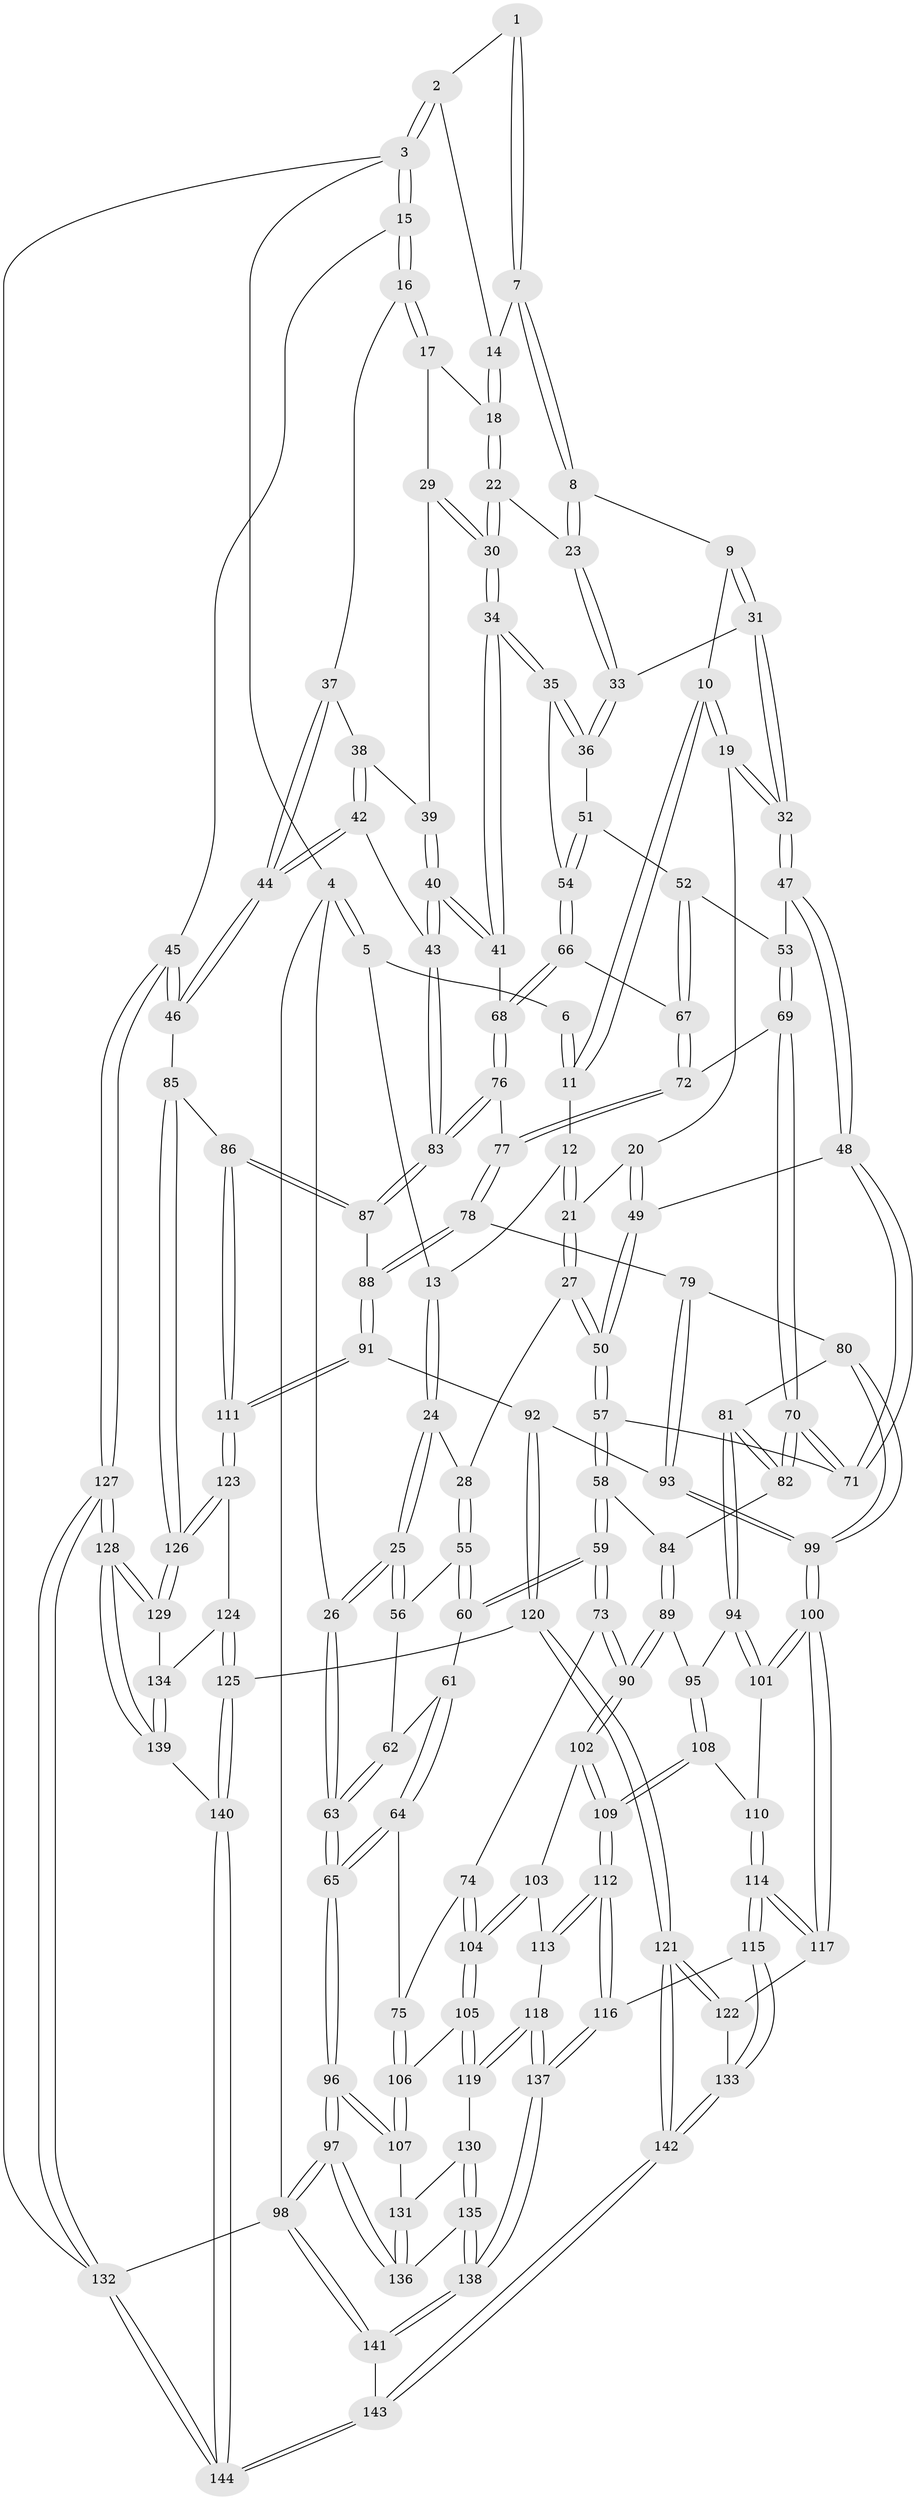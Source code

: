 // Generated by graph-tools (version 1.1) at 2025/03/03/09/25 03:03:14]
// undirected, 144 vertices, 357 edges
graph export_dot {
graph [start="1"]
  node [color=gray90,style=filled];
  1 [pos="+0.5782333867579686+0"];
  2 [pos="+1+0"];
  3 [pos="+1+0"];
  4 [pos="+0+0"];
  5 [pos="+0.03591407601247837+0"];
  6 [pos="+0.3398601685618859+0"];
  7 [pos="+0.6198282703008365+0.08037049259364201"];
  8 [pos="+0.6104639170221762+0.10879886592470905"];
  9 [pos="+0.5588518152898588+0.13166789921194463"];
  10 [pos="+0.4642764318375981+0.12411339289400426"];
  11 [pos="+0.37918705588054635+0.03689855363401295"];
  12 [pos="+0.3239313051607113+0.11597607462961933"];
  13 [pos="+0.18917646738679803+0.12199456871978276"];
  14 [pos="+0.8367990137182606+0.04985017211530431"];
  15 [pos="+1+0.07916708248260905"];
  16 [pos="+0.976836474734207+0.20220452965038258"];
  17 [pos="+0.86345319588322+0.16308136428701928"];
  18 [pos="+0.8364304736897727+0.13117863642759753"];
  19 [pos="+0.4067171550223445+0.22592039430698993"];
  20 [pos="+0.367837255170413+0.23552912286081323"];
  21 [pos="+0.3301522695996123+0.23000004017426584"];
  22 [pos="+0.7515259943103216+0.18962177256287052"];
  23 [pos="+0.6377170503665242+0.14535610616489325"];
  24 [pos="+0.17538093198130603+0.21884118814367165"];
  25 [pos="+0+0"];
  26 [pos="+0+0"];
  27 [pos="+0.2571293232981596+0.26837546984315863"];
  28 [pos="+0.1846978847280425+0.2624096627038089"];
  29 [pos="+0.849918916955204+0.23675757467120076"];
  30 [pos="+0.7637709367855399+0.29965360173822453"];
  31 [pos="+0.5202023522880111+0.2755903504087467"];
  32 [pos="+0.5013704148557335+0.2956016173026987"];
  33 [pos="+0.6436805629707396+0.27357923991946487"];
  34 [pos="+0.7571717265223628+0.32326692535703483"];
  35 [pos="+0.7264679953593777+0.3184918278838765"];
  36 [pos="+0.6566026186177185+0.2931080349939007"];
  37 [pos="+0.9404482754665751+0.2581364012558436"];
  38 [pos="+0.9289320151171092+0.2619093377890271"];
  39 [pos="+0.8873847209812598+0.2711007025092285"];
  40 [pos="+0.8229350863161303+0.40902233270861615"];
  41 [pos="+0.8075758963620208+0.402354800291002"];
  42 [pos="+0.849591680124543+0.42803115124132846"];
  43 [pos="+0.8490438189810292+0.42782590547942767"];
  44 [pos="+0.9751158119296074+0.47986303915691647"];
  45 [pos="+1+0.5563779882652892"];
  46 [pos="+1+0.5580498053989172"];
  47 [pos="+0.49937653687119793+0.3431236856884792"];
  48 [pos="+0.44079850522033365+0.3723486732248049"];
  49 [pos="+0.3989724978435186+0.3639432698277126"];
  50 [pos="+0.3288378715049519+0.3864604808253231"];
  51 [pos="+0.608621391685638+0.34932090872423205"];
  52 [pos="+0.5738389878761766+0.3616262882609761"];
  53 [pos="+0.5111492274435723+0.352924518554488"];
  54 [pos="+0.6456399793568979+0.3947098875359722"];
  55 [pos="+0.18248001308704279+0.2648754370996766"];
  56 [pos="+0.06621569569317268+0.2653731954391241"];
  57 [pos="+0.30002020295216575+0.46597844422526835"];
  58 [pos="+0.2827049030162438+0.4861919126995466"];
  59 [pos="+0.1733036224008066+0.49754698310213163"];
  60 [pos="+0.1614190713203615+0.3424986220224722"];
  61 [pos="+0.08051015939554088+0.35683983989619017"];
  62 [pos="+0.005373344162855524+0.340767268507115"];
  63 [pos="+0+0.4468710190335705"];
  64 [pos="+0+0.5336103830102704"];
  65 [pos="+0+0.5132596206638277"];
  66 [pos="+0.6467554793818743+0.41024434423712947"];
  67 [pos="+0.6091097217805879+0.4391591789404575"];
  68 [pos="+0.7320761819032738+0.44402660225037627"];
  69 [pos="+0.5360854142561144+0.46939374021631214"];
  70 [pos="+0.4792207689486465+0.5236289843955463"];
  71 [pos="+0.4342130974256298+0.46054518741651246"];
  72 [pos="+0.5980601819477865+0.4707621261276511"];
  73 [pos="+0.1707116059821267+0.5001072703671876"];
  74 [pos="+0+0.5355561298505213"];
  75 [pos="+0+0.535099975712515"];
  76 [pos="+0.685000534255538+0.5011202581204438"];
  77 [pos="+0.643688610909634+0.5186327243108878"];
  78 [pos="+0.627852414701799+0.5751012958918819"];
  79 [pos="+0.6141535179449235+0.5840671088934716"];
  80 [pos="+0.48913587656213203+0.5925730911120606"];
  81 [pos="+0.47690965591778645+0.5844373650607815"];
  82 [pos="+0.4721658243408821+0.5675224496669302"];
  83 [pos="+0.7566772684109516+0.5732224326694966"];
  84 [pos="+0.3097452704582368+0.5173895016621604"];
  85 [pos="+0.9212289904956208+0.6794694045029662"];
  86 [pos="+0.9067805897958017+0.6819880084054667"];
  87 [pos="+0.7591915044408466+0.6478203471984801"];
  88 [pos="+0.7483871624455257+0.6513283288811833"];
  89 [pos="+0.3338630596282894+0.6518274180630976"];
  90 [pos="+0.20996346323988352+0.6628261373700742"];
  91 [pos="+0.6949623729380163+0.7130537224351358"];
  92 [pos="+0.6604384316721541+0.7395477149064651"];
  93 [pos="+0.6126687578357046+0.7305594958446983"];
  94 [pos="+0.3924703430159129+0.6532389206136884"];
  95 [pos="+0.354897924171905+0.6643725381980754"];
  96 [pos="+0+0.8072724491353893"];
  97 [pos="+0+1"];
  98 [pos="+0+1"];
  99 [pos="+0.5451421522189498+0.7466384606316546"];
  100 [pos="+0.5244131156150976+0.7726108358956174"];
  101 [pos="+0.4552190208175914+0.7376444847683594"];
  102 [pos="+0.206300248442211+0.6705945069731547"];
  103 [pos="+0.18111957512868634+0.6993684709366068"];
  104 [pos="+0.10719353038917762+0.7210944767457014"];
  105 [pos="+0.08118317785541848+0.7646293125046083"];
  106 [pos="+0.03527686137092402+0.7709209343830341"];
  107 [pos="+0+0.8050231396200195"];
  108 [pos="+0.3490952891061963+0.7244962851606248"];
  109 [pos="+0.3053747102267915+0.767762183124751"];
  110 [pos="+0.3822984832528063+0.7543646292719041"];
  111 [pos="+0.8018399534531735+0.7984340379867366"];
  112 [pos="+0.27704617429482503+0.8556416495801712"];
  113 [pos="+0.20320671215706912+0.7559145123714178"];
  114 [pos="+0.406666126113997+0.8344628043176103"];
  115 [pos="+0.400948457468655+0.8404030894271857"];
  116 [pos="+0.2789997650289+0.8767815395964051"];
  117 [pos="+0.517551870392037+0.7982023944037819"];
  118 [pos="+0.1256334956758225+0.8579016753507713"];
  119 [pos="+0.1224713159315387+0.8563344767461826"];
  120 [pos="+0.7139323548868458+0.8849556142566931"];
  121 [pos="+0.6100988516226543+0.9275658723080673"];
  122 [pos="+0.517670093698217+0.7985108900270199"];
  123 [pos="+0.7888206968972643+0.8235272073055337"];
  124 [pos="+0.7763615590457705+0.8431678302122756"];
  125 [pos="+0.7167654359626764+0.8856277671720205"];
  126 [pos="+0.925628206560999+0.8497535751002785"];
  127 [pos="+1+0.9968786390645762"];
  128 [pos="+1+0.9695084400161593"];
  129 [pos="+0.9287719319751587+0.8794594633889891"];
  130 [pos="+0.08199442705217705+0.8783143189342374"];
  131 [pos="+0.05402533934025431+0.8815775940711131"];
  132 [pos="+1+1"];
  133 [pos="+0.4549336868009121+0.958363501852514"];
  134 [pos="+0.9117245010406763+0.895399675134276"];
  135 [pos="+0.06641367440013421+0.9541104860364343"];
  136 [pos="+0.011984473026810346+0.9493229845428507"];
  137 [pos="+0.24496700100920984+0.9429115067558083"];
  138 [pos="+0.25867952056286464+1"];
  139 [pos="+0.8710887066388907+0.9805224133681507"];
  140 [pos="+0.8268785655341088+1"];
  141 [pos="+0.28193022946047586+1"];
  142 [pos="+0.4744923420874345+1"];
  143 [pos="+0.4647132103461015+1"];
  144 [pos="+0.826950296138301+1"];
  1 -- 2;
  1 -- 7;
  1 -- 7;
  2 -- 3;
  2 -- 3;
  2 -- 14;
  3 -- 4;
  3 -- 15;
  3 -- 15;
  3 -- 132;
  4 -- 5;
  4 -- 5;
  4 -- 26;
  4 -- 98;
  5 -- 6;
  5 -- 13;
  6 -- 11;
  6 -- 11;
  7 -- 8;
  7 -- 8;
  7 -- 14;
  8 -- 9;
  8 -- 23;
  8 -- 23;
  9 -- 10;
  9 -- 31;
  9 -- 31;
  10 -- 11;
  10 -- 11;
  10 -- 19;
  10 -- 19;
  11 -- 12;
  12 -- 13;
  12 -- 21;
  12 -- 21;
  13 -- 24;
  13 -- 24;
  14 -- 18;
  14 -- 18;
  15 -- 16;
  15 -- 16;
  15 -- 45;
  16 -- 17;
  16 -- 17;
  16 -- 37;
  17 -- 18;
  17 -- 29;
  18 -- 22;
  18 -- 22;
  19 -- 20;
  19 -- 32;
  19 -- 32;
  20 -- 21;
  20 -- 49;
  20 -- 49;
  21 -- 27;
  21 -- 27;
  22 -- 23;
  22 -- 30;
  22 -- 30;
  23 -- 33;
  23 -- 33;
  24 -- 25;
  24 -- 25;
  24 -- 28;
  25 -- 26;
  25 -- 26;
  25 -- 56;
  25 -- 56;
  26 -- 63;
  26 -- 63;
  27 -- 28;
  27 -- 50;
  27 -- 50;
  28 -- 55;
  28 -- 55;
  29 -- 30;
  29 -- 30;
  29 -- 39;
  30 -- 34;
  30 -- 34;
  31 -- 32;
  31 -- 32;
  31 -- 33;
  32 -- 47;
  32 -- 47;
  33 -- 36;
  33 -- 36;
  34 -- 35;
  34 -- 35;
  34 -- 41;
  34 -- 41;
  35 -- 36;
  35 -- 36;
  35 -- 54;
  36 -- 51;
  37 -- 38;
  37 -- 44;
  37 -- 44;
  38 -- 39;
  38 -- 42;
  38 -- 42;
  39 -- 40;
  39 -- 40;
  40 -- 41;
  40 -- 41;
  40 -- 43;
  40 -- 43;
  41 -- 68;
  42 -- 43;
  42 -- 44;
  42 -- 44;
  43 -- 83;
  43 -- 83;
  44 -- 46;
  44 -- 46;
  45 -- 46;
  45 -- 46;
  45 -- 127;
  45 -- 127;
  46 -- 85;
  47 -- 48;
  47 -- 48;
  47 -- 53;
  48 -- 49;
  48 -- 71;
  48 -- 71;
  49 -- 50;
  49 -- 50;
  50 -- 57;
  50 -- 57;
  51 -- 52;
  51 -- 54;
  51 -- 54;
  52 -- 53;
  52 -- 67;
  52 -- 67;
  53 -- 69;
  53 -- 69;
  54 -- 66;
  54 -- 66;
  55 -- 56;
  55 -- 60;
  55 -- 60;
  56 -- 62;
  57 -- 58;
  57 -- 58;
  57 -- 71;
  58 -- 59;
  58 -- 59;
  58 -- 84;
  59 -- 60;
  59 -- 60;
  59 -- 73;
  59 -- 73;
  60 -- 61;
  61 -- 62;
  61 -- 64;
  61 -- 64;
  62 -- 63;
  62 -- 63;
  63 -- 65;
  63 -- 65;
  64 -- 65;
  64 -- 65;
  64 -- 75;
  65 -- 96;
  65 -- 96;
  66 -- 67;
  66 -- 68;
  66 -- 68;
  67 -- 72;
  67 -- 72;
  68 -- 76;
  68 -- 76;
  69 -- 70;
  69 -- 70;
  69 -- 72;
  70 -- 71;
  70 -- 71;
  70 -- 82;
  70 -- 82;
  72 -- 77;
  72 -- 77;
  73 -- 74;
  73 -- 90;
  73 -- 90;
  74 -- 75;
  74 -- 104;
  74 -- 104;
  75 -- 106;
  75 -- 106;
  76 -- 77;
  76 -- 83;
  76 -- 83;
  77 -- 78;
  77 -- 78;
  78 -- 79;
  78 -- 88;
  78 -- 88;
  79 -- 80;
  79 -- 93;
  79 -- 93;
  80 -- 81;
  80 -- 99;
  80 -- 99;
  81 -- 82;
  81 -- 82;
  81 -- 94;
  81 -- 94;
  82 -- 84;
  83 -- 87;
  83 -- 87;
  84 -- 89;
  84 -- 89;
  85 -- 86;
  85 -- 126;
  85 -- 126;
  86 -- 87;
  86 -- 87;
  86 -- 111;
  86 -- 111;
  87 -- 88;
  88 -- 91;
  88 -- 91;
  89 -- 90;
  89 -- 90;
  89 -- 95;
  90 -- 102;
  90 -- 102;
  91 -- 92;
  91 -- 111;
  91 -- 111;
  92 -- 93;
  92 -- 120;
  92 -- 120;
  93 -- 99;
  93 -- 99;
  94 -- 95;
  94 -- 101;
  94 -- 101;
  95 -- 108;
  95 -- 108;
  96 -- 97;
  96 -- 97;
  96 -- 107;
  96 -- 107;
  97 -- 98;
  97 -- 98;
  97 -- 136;
  97 -- 136;
  98 -- 141;
  98 -- 141;
  98 -- 132;
  99 -- 100;
  99 -- 100;
  100 -- 101;
  100 -- 101;
  100 -- 117;
  100 -- 117;
  101 -- 110;
  102 -- 103;
  102 -- 109;
  102 -- 109;
  103 -- 104;
  103 -- 104;
  103 -- 113;
  104 -- 105;
  104 -- 105;
  105 -- 106;
  105 -- 119;
  105 -- 119;
  106 -- 107;
  106 -- 107;
  107 -- 131;
  108 -- 109;
  108 -- 109;
  108 -- 110;
  109 -- 112;
  109 -- 112;
  110 -- 114;
  110 -- 114;
  111 -- 123;
  111 -- 123;
  112 -- 113;
  112 -- 113;
  112 -- 116;
  112 -- 116;
  113 -- 118;
  114 -- 115;
  114 -- 115;
  114 -- 117;
  114 -- 117;
  115 -- 116;
  115 -- 133;
  115 -- 133;
  116 -- 137;
  116 -- 137;
  117 -- 122;
  118 -- 119;
  118 -- 119;
  118 -- 137;
  118 -- 137;
  119 -- 130;
  120 -- 121;
  120 -- 121;
  120 -- 125;
  121 -- 122;
  121 -- 122;
  121 -- 142;
  121 -- 142;
  122 -- 133;
  123 -- 124;
  123 -- 126;
  123 -- 126;
  124 -- 125;
  124 -- 125;
  124 -- 134;
  125 -- 140;
  125 -- 140;
  126 -- 129;
  126 -- 129;
  127 -- 128;
  127 -- 128;
  127 -- 132;
  127 -- 132;
  128 -- 129;
  128 -- 129;
  128 -- 139;
  128 -- 139;
  129 -- 134;
  130 -- 131;
  130 -- 135;
  130 -- 135;
  131 -- 136;
  131 -- 136;
  132 -- 144;
  132 -- 144;
  133 -- 142;
  133 -- 142;
  134 -- 139;
  134 -- 139;
  135 -- 136;
  135 -- 138;
  135 -- 138;
  137 -- 138;
  137 -- 138;
  138 -- 141;
  138 -- 141;
  139 -- 140;
  140 -- 144;
  140 -- 144;
  141 -- 143;
  142 -- 143;
  142 -- 143;
  143 -- 144;
  143 -- 144;
}
